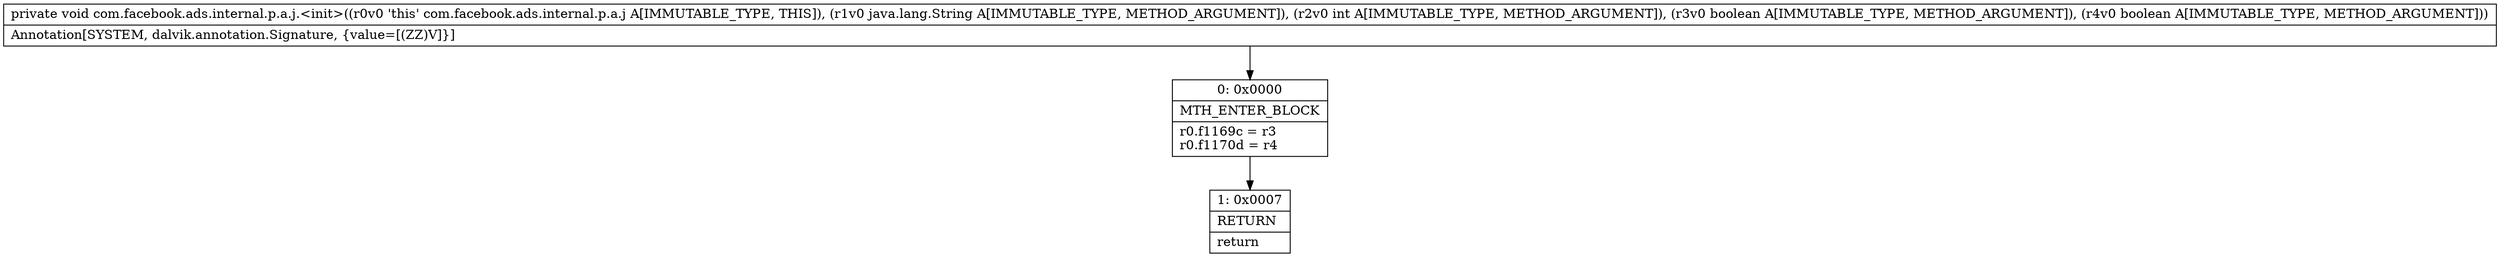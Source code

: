digraph "CFG forcom.facebook.ads.internal.p.a.j.\<init\>(Ljava\/lang\/String;IZZ)V" {
Node_0 [shape=record,label="{0\:\ 0x0000|MTH_ENTER_BLOCK\l|r0.f1169c = r3\lr0.f1170d = r4\l}"];
Node_1 [shape=record,label="{1\:\ 0x0007|RETURN\l|return\l}"];
MethodNode[shape=record,label="{private void com.facebook.ads.internal.p.a.j.\<init\>((r0v0 'this' com.facebook.ads.internal.p.a.j A[IMMUTABLE_TYPE, THIS]), (r1v0 java.lang.String A[IMMUTABLE_TYPE, METHOD_ARGUMENT]), (r2v0 int A[IMMUTABLE_TYPE, METHOD_ARGUMENT]), (r3v0 boolean A[IMMUTABLE_TYPE, METHOD_ARGUMENT]), (r4v0 boolean A[IMMUTABLE_TYPE, METHOD_ARGUMENT]))  | Annotation[SYSTEM, dalvik.annotation.Signature, \{value=[(ZZ)V]\}]\l}"];
MethodNode -> Node_0;
Node_0 -> Node_1;
}

